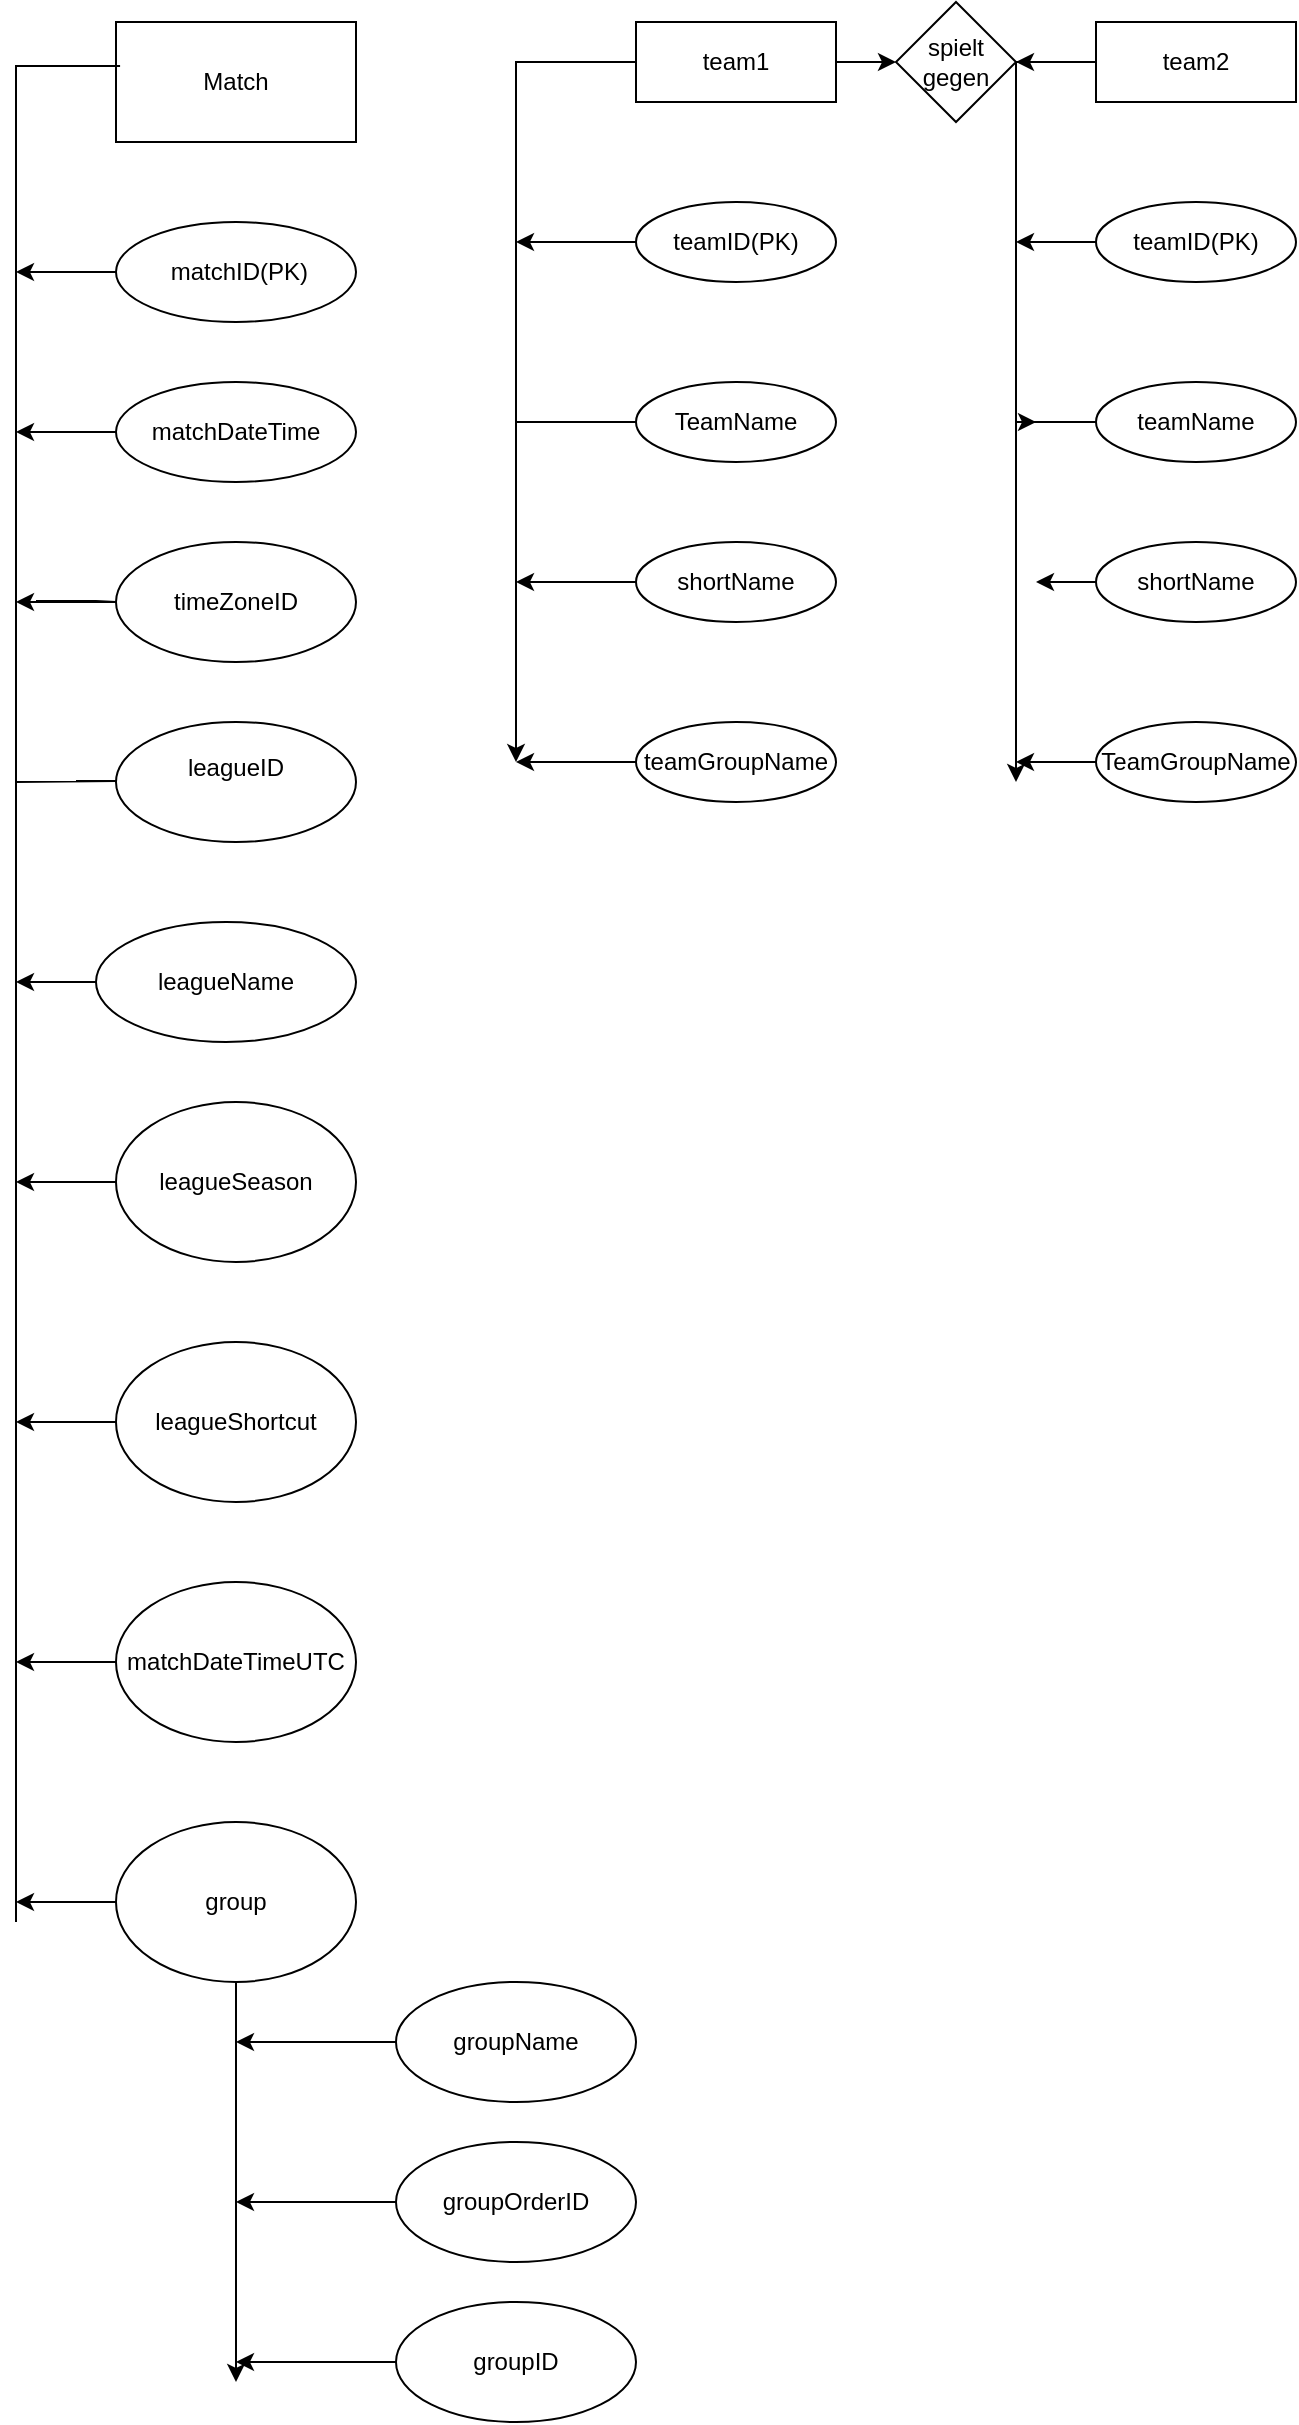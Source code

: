 <mxfile version="26.0.4">
  <diagram name="Seite-1" id="-m-Xg4FfJf2FhzzhSDQt">
    <mxGraphModel dx="706" dy="783" grid="1" gridSize="10" guides="1" tooltips="1" connect="1" arrows="1" fold="1" page="1" pageScale="1" pageWidth="1169" pageHeight="1654" math="0" shadow="0">
      <root>
        <mxCell id="0" />
        <mxCell id="1" parent="0" />
        <mxCell id="6eMA68Wl9B5Ku-vzQHL6-1" value="Match" style="rounded=0;whiteSpace=wrap;html=1;" vertex="1" parent="1">
          <mxGeometry x="80" y="100" width="120" height="60" as="geometry" />
        </mxCell>
        <mxCell id="6eMA68Wl9B5Ku-vzQHL6-21" style="edgeStyle=orthogonalEdgeStyle;rounded=0;orthogonalLoop=1;jettySize=auto;html=1;exitX=0;exitY=0.5;exitDx=0;exitDy=0;" edge="1" parent="1" source="6eMA68Wl9B5Ku-vzQHL6-2">
          <mxGeometry relative="1" as="geometry">
            <mxPoint x="30" y="225" as="targetPoint" />
          </mxGeometry>
        </mxCell>
        <mxCell id="6eMA68Wl9B5Ku-vzQHL6-2" value="&amp;nbsp;matchID(PK)" style="ellipse;whiteSpace=wrap;html=1;" vertex="1" parent="1">
          <mxGeometry x="80" y="200" width="120" height="50" as="geometry" />
        </mxCell>
        <mxCell id="6eMA68Wl9B5Ku-vzQHL6-20" style="edgeStyle=orthogonalEdgeStyle;rounded=0;orthogonalLoop=1;jettySize=auto;html=1;exitX=0;exitY=0.5;exitDx=0;exitDy=0;" edge="1" parent="1" source="6eMA68Wl9B5Ku-vzQHL6-3">
          <mxGeometry relative="1" as="geometry">
            <mxPoint x="30" y="305" as="targetPoint" />
          </mxGeometry>
        </mxCell>
        <mxCell id="6eMA68Wl9B5Ku-vzQHL6-3" value="matchDateTime" style="ellipse;whiteSpace=wrap;html=1;" vertex="1" parent="1">
          <mxGeometry x="80" y="280" width="120" height="50" as="geometry" />
        </mxCell>
        <mxCell id="6eMA68Wl9B5Ku-vzQHL6-22" style="edgeStyle=orthogonalEdgeStyle;rounded=0;orthogonalLoop=1;jettySize=auto;html=1;exitX=0;exitY=0.5;exitDx=0;exitDy=0;" edge="1" parent="1" source="6eMA68Wl9B5Ku-vzQHL6-4">
          <mxGeometry relative="1" as="geometry">
            <mxPoint x="30" y="390" as="targetPoint" />
          </mxGeometry>
        </mxCell>
        <mxCell id="6eMA68Wl9B5Ku-vzQHL6-4" value="timeZoneID" style="ellipse;whiteSpace=wrap;html=1;" vertex="1" parent="1">
          <mxGeometry x="80" y="360" width="120" height="60" as="geometry" />
        </mxCell>
        <mxCell id="6eMA68Wl9B5Ku-vzQHL6-5" value="leagueID&lt;div&gt;&lt;br&gt;&lt;/div&gt;" style="ellipse;whiteSpace=wrap;html=1;" vertex="1" parent="1">
          <mxGeometry x="80" y="450" width="120" height="60" as="geometry" />
        </mxCell>
        <mxCell id="6eMA68Wl9B5Ku-vzQHL6-23" style="edgeStyle=orthogonalEdgeStyle;rounded=0;orthogonalLoop=1;jettySize=auto;html=1;" edge="1" parent="1" source="6eMA68Wl9B5Ku-vzQHL6-6">
          <mxGeometry relative="1" as="geometry">
            <mxPoint x="30" y="580" as="targetPoint" />
          </mxGeometry>
        </mxCell>
        <mxCell id="6eMA68Wl9B5Ku-vzQHL6-6" value="leagueName" style="ellipse;whiteSpace=wrap;html=1;" vertex="1" parent="1">
          <mxGeometry x="70" y="550" width="130" height="60" as="geometry" />
        </mxCell>
        <mxCell id="6eMA68Wl9B5Ku-vzQHL6-24" style="edgeStyle=orthogonalEdgeStyle;rounded=0;orthogonalLoop=1;jettySize=auto;html=1;" edge="1" parent="1" source="6eMA68Wl9B5Ku-vzQHL6-8">
          <mxGeometry relative="1" as="geometry">
            <mxPoint x="30" y="680" as="targetPoint" />
          </mxGeometry>
        </mxCell>
        <mxCell id="6eMA68Wl9B5Ku-vzQHL6-8" value="leagueSeason" style="ellipse;whiteSpace=wrap;html=1;" vertex="1" parent="1">
          <mxGeometry x="80" y="640" width="120" height="80" as="geometry" />
        </mxCell>
        <mxCell id="6eMA68Wl9B5Ku-vzQHL6-25" style="edgeStyle=orthogonalEdgeStyle;rounded=0;orthogonalLoop=1;jettySize=auto;html=1;" edge="1" parent="1" source="6eMA68Wl9B5Ku-vzQHL6-9">
          <mxGeometry relative="1" as="geometry">
            <mxPoint x="30" y="800" as="targetPoint" />
          </mxGeometry>
        </mxCell>
        <mxCell id="6eMA68Wl9B5Ku-vzQHL6-9" value="leagueShortcut" style="ellipse;whiteSpace=wrap;html=1;" vertex="1" parent="1">
          <mxGeometry x="80" y="760" width="120" height="80" as="geometry" />
        </mxCell>
        <mxCell id="6eMA68Wl9B5Ku-vzQHL6-11" value="" style="endArrow=none;html=1;rounded=0;entryX=0.017;entryY=0.367;entryDx=0;entryDy=0;entryPerimeter=0;" edge="1" parent="1" target="6eMA68Wl9B5Ku-vzQHL6-1">
          <mxGeometry width="50" height="50" relative="1" as="geometry">
            <mxPoint x="30" y="1050" as="sourcePoint" />
            <mxPoint x="80" y="130" as="targetPoint" />
            <Array as="points">
              <mxPoint x="30" y="122" />
            </Array>
          </mxGeometry>
        </mxCell>
        <mxCell id="6eMA68Wl9B5Ku-vzQHL6-26" style="edgeStyle=orthogonalEdgeStyle;rounded=0;orthogonalLoop=1;jettySize=auto;html=1;" edge="1" parent="1" source="6eMA68Wl9B5Ku-vzQHL6-12">
          <mxGeometry relative="1" as="geometry">
            <mxPoint x="30" y="920" as="targetPoint" />
          </mxGeometry>
        </mxCell>
        <mxCell id="6eMA68Wl9B5Ku-vzQHL6-12" value="matchDateTimeUTC" style="ellipse;whiteSpace=wrap;html=1;" vertex="1" parent="1">
          <mxGeometry x="80" y="880" width="120" height="80" as="geometry" />
        </mxCell>
        <mxCell id="6eMA68Wl9B5Ku-vzQHL6-27" style="edgeStyle=orthogonalEdgeStyle;rounded=0;orthogonalLoop=1;jettySize=auto;html=1;" edge="1" parent="1" source="6eMA68Wl9B5Ku-vzQHL6-13">
          <mxGeometry relative="1" as="geometry">
            <mxPoint x="30" y="1040" as="targetPoint" />
          </mxGeometry>
        </mxCell>
        <mxCell id="6eMA68Wl9B5Ku-vzQHL6-28" style="edgeStyle=orthogonalEdgeStyle;rounded=0;orthogonalLoop=1;jettySize=auto;html=1;" edge="1" parent="1" source="6eMA68Wl9B5Ku-vzQHL6-13">
          <mxGeometry relative="1" as="geometry">
            <mxPoint x="140" y="1280" as="targetPoint" />
          </mxGeometry>
        </mxCell>
        <mxCell id="6eMA68Wl9B5Ku-vzQHL6-13" value="group" style="ellipse;whiteSpace=wrap;html=1;" vertex="1" parent="1">
          <mxGeometry x="80" y="1000" width="120" height="80" as="geometry" />
        </mxCell>
        <mxCell id="6eMA68Wl9B5Ku-vzQHL6-29" style="edgeStyle=orthogonalEdgeStyle;rounded=0;orthogonalLoop=1;jettySize=auto;html=1;" edge="1" parent="1" source="6eMA68Wl9B5Ku-vzQHL6-14">
          <mxGeometry relative="1" as="geometry">
            <mxPoint x="140" y="1110" as="targetPoint" />
          </mxGeometry>
        </mxCell>
        <mxCell id="6eMA68Wl9B5Ku-vzQHL6-14" value="groupName" style="ellipse;whiteSpace=wrap;html=1;" vertex="1" parent="1">
          <mxGeometry x="220" y="1080" width="120" height="60" as="geometry" />
        </mxCell>
        <mxCell id="6eMA68Wl9B5Ku-vzQHL6-30" style="edgeStyle=orthogonalEdgeStyle;rounded=0;orthogonalLoop=1;jettySize=auto;html=1;" edge="1" parent="1" source="6eMA68Wl9B5Ku-vzQHL6-15">
          <mxGeometry relative="1" as="geometry">
            <mxPoint x="140" y="1190" as="targetPoint" />
          </mxGeometry>
        </mxCell>
        <mxCell id="6eMA68Wl9B5Ku-vzQHL6-15" value="groupOrderID" style="ellipse;whiteSpace=wrap;html=1;" vertex="1" parent="1">
          <mxGeometry x="220" y="1160" width="120" height="60" as="geometry" />
        </mxCell>
        <mxCell id="6eMA68Wl9B5Ku-vzQHL6-31" style="edgeStyle=orthogonalEdgeStyle;rounded=0;orthogonalLoop=1;jettySize=auto;html=1;" edge="1" parent="1" source="6eMA68Wl9B5Ku-vzQHL6-16">
          <mxGeometry relative="1" as="geometry">
            <mxPoint x="140" y="1270" as="targetPoint" />
          </mxGeometry>
        </mxCell>
        <mxCell id="6eMA68Wl9B5Ku-vzQHL6-16" value="groupID" style="ellipse;whiteSpace=wrap;html=1;" vertex="1" parent="1">
          <mxGeometry x="220" y="1240" width="120" height="60" as="geometry" />
        </mxCell>
        <mxCell id="6eMA68Wl9B5Ku-vzQHL6-17" value="" style="endArrow=none;html=1;rounded=0;" edge="1" parent="1">
          <mxGeometry width="50" height="50" relative="1" as="geometry">
            <mxPoint x="60" y="479.5" as="sourcePoint" />
            <mxPoint x="30" y="480" as="targetPoint" />
            <Array as="points">
              <mxPoint x="80" y="479.5" />
            </Array>
          </mxGeometry>
        </mxCell>
        <mxCell id="6eMA68Wl9B5Ku-vzQHL6-18" value="" style="endArrow=none;html=1;rounded=0;" edge="1" parent="1">
          <mxGeometry width="50" height="50" relative="1" as="geometry">
            <mxPoint x="40" y="389.5" as="sourcePoint" />
            <mxPoint x="80" y="390" as="targetPoint" />
            <Array as="points">
              <mxPoint x="70" y="389.5" />
            </Array>
          </mxGeometry>
        </mxCell>
        <mxCell id="6eMA68Wl9B5Ku-vzQHL6-64" style="edgeStyle=orthogonalEdgeStyle;rounded=0;orthogonalLoop=1;jettySize=auto;html=1;exitX=1;exitY=0.5;exitDx=0;exitDy=0;entryX=0;entryY=0.5;entryDx=0;entryDy=0;" edge="1" parent="1" source="6eMA68Wl9B5Ku-vzQHL6-32" target="6eMA68Wl9B5Ku-vzQHL6-63">
          <mxGeometry relative="1" as="geometry" />
        </mxCell>
        <mxCell id="6eMA68Wl9B5Ku-vzQHL6-32" value="team1" style="whiteSpace=wrap;html=1;align=center;" vertex="1" parent="1">
          <mxGeometry x="340" y="100" width="100" height="40" as="geometry" />
        </mxCell>
        <mxCell id="6eMA68Wl9B5Ku-vzQHL6-44" style="edgeStyle=orthogonalEdgeStyle;rounded=0;orthogonalLoop=1;jettySize=auto;html=1;" edge="1" parent="1" source="6eMA68Wl9B5Ku-vzQHL6-33">
          <mxGeometry relative="1" as="geometry">
            <mxPoint x="280" y="210" as="targetPoint" />
          </mxGeometry>
        </mxCell>
        <mxCell id="6eMA68Wl9B5Ku-vzQHL6-33" value="teamID(PK)" style="ellipse;whiteSpace=wrap;html=1;align=center;" vertex="1" parent="1">
          <mxGeometry x="340" y="190" width="100" height="40" as="geometry" />
        </mxCell>
        <mxCell id="6eMA68Wl9B5Ku-vzQHL6-34" value="TeamName" style="ellipse;whiteSpace=wrap;html=1;align=center;" vertex="1" parent="1">
          <mxGeometry x="340" y="280" width="100" height="40" as="geometry" />
        </mxCell>
        <mxCell id="6eMA68Wl9B5Ku-vzQHL6-46" style="edgeStyle=orthogonalEdgeStyle;rounded=0;orthogonalLoop=1;jettySize=auto;html=1;" edge="1" parent="1" source="6eMA68Wl9B5Ku-vzQHL6-35">
          <mxGeometry relative="1" as="geometry">
            <mxPoint x="280" y="380" as="targetPoint" />
          </mxGeometry>
        </mxCell>
        <mxCell id="6eMA68Wl9B5Ku-vzQHL6-35" value="shortName" style="ellipse;whiteSpace=wrap;html=1;align=center;" vertex="1" parent="1">
          <mxGeometry x="340" y="360" width="100" height="40" as="geometry" />
        </mxCell>
        <mxCell id="6eMA68Wl9B5Ku-vzQHL6-47" style="edgeStyle=orthogonalEdgeStyle;rounded=0;orthogonalLoop=1;jettySize=auto;html=1;" edge="1" parent="1" source="6eMA68Wl9B5Ku-vzQHL6-37">
          <mxGeometry relative="1" as="geometry">
            <mxPoint x="280" y="470" as="targetPoint" />
          </mxGeometry>
        </mxCell>
        <mxCell id="6eMA68Wl9B5Ku-vzQHL6-37" value="teamGroupName" style="ellipse;whiteSpace=wrap;html=1;align=center;" vertex="1" parent="1">
          <mxGeometry x="340" y="450" width="100" height="40" as="geometry" />
        </mxCell>
        <mxCell id="6eMA68Wl9B5Ku-vzQHL6-40" value="" style="endArrow=classic;html=1;rounded=0;exitX=0;exitY=0.5;exitDx=0;exitDy=0;" edge="1" parent="1" source="6eMA68Wl9B5Ku-vzQHL6-32">
          <mxGeometry width="50" height="50" relative="1" as="geometry">
            <mxPoint x="230" y="470" as="sourcePoint" />
            <mxPoint x="280" y="470" as="targetPoint" />
            <Array as="points">
              <mxPoint x="280" y="120" />
              <mxPoint x="280" y="290" />
              <mxPoint x="280" y="470" />
            </Array>
          </mxGeometry>
        </mxCell>
        <mxCell id="6eMA68Wl9B5Ku-vzQHL6-65" style="edgeStyle=orthogonalEdgeStyle;rounded=0;orthogonalLoop=1;jettySize=auto;html=1;exitX=0;exitY=0.5;exitDx=0;exitDy=0;" edge="1" parent="1" source="6eMA68Wl9B5Ku-vzQHL6-48">
          <mxGeometry relative="1" as="geometry">
            <mxPoint x="530" y="120" as="targetPoint" />
          </mxGeometry>
        </mxCell>
        <mxCell id="6eMA68Wl9B5Ku-vzQHL6-48" value="team2" style="whiteSpace=wrap;html=1;align=center;" vertex="1" parent="1">
          <mxGeometry x="570" y="100" width="100" height="40" as="geometry" />
        </mxCell>
        <mxCell id="6eMA68Wl9B5Ku-vzQHL6-49" value="" style="endArrow=classic;html=1;rounded=0;exitX=0;exitY=0.5;exitDx=0;exitDy=0;" edge="1" parent="1" source="6eMA68Wl9B5Ku-vzQHL6-48">
          <mxGeometry width="50" height="50" relative="1" as="geometry">
            <mxPoint x="350" y="360" as="sourcePoint" />
            <mxPoint x="530" y="480" as="targetPoint" />
            <Array as="points">
              <mxPoint x="530" y="120" />
            </Array>
          </mxGeometry>
        </mxCell>
        <mxCell id="6eMA68Wl9B5Ku-vzQHL6-57" style="edgeStyle=orthogonalEdgeStyle;rounded=0;orthogonalLoop=1;jettySize=auto;html=1;" edge="1" parent="1" source="6eMA68Wl9B5Ku-vzQHL6-50">
          <mxGeometry relative="1" as="geometry">
            <mxPoint x="530" y="210" as="targetPoint" />
          </mxGeometry>
        </mxCell>
        <mxCell id="6eMA68Wl9B5Ku-vzQHL6-50" value="teamID(PK)" style="ellipse;whiteSpace=wrap;html=1;align=center;" vertex="1" parent="1">
          <mxGeometry x="570" y="190" width="100" height="40" as="geometry" />
        </mxCell>
        <mxCell id="6eMA68Wl9B5Ku-vzQHL6-56" style="edgeStyle=orthogonalEdgeStyle;rounded=0;orthogonalLoop=1;jettySize=auto;html=1;" edge="1" parent="1" source="6eMA68Wl9B5Ku-vzQHL6-51">
          <mxGeometry relative="1" as="geometry">
            <mxPoint x="540" y="300" as="targetPoint" />
            <Array as="points">
              <mxPoint x="530" y="300" />
              <mxPoint x="530" y="300" />
            </Array>
          </mxGeometry>
        </mxCell>
        <mxCell id="6eMA68Wl9B5Ku-vzQHL6-51" value="teamName" style="ellipse;whiteSpace=wrap;html=1;align=center;" vertex="1" parent="1">
          <mxGeometry x="570" y="280" width="100" height="40" as="geometry" />
        </mxCell>
        <mxCell id="6eMA68Wl9B5Ku-vzQHL6-55" style="edgeStyle=orthogonalEdgeStyle;rounded=0;orthogonalLoop=1;jettySize=auto;html=1;" edge="1" parent="1" source="6eMA68Wl9B5Ku-vzQHL6-52">
          <mxGeometry relative="1" as="geometry">
            <mxPoint x="540" y="380" as="targetPoint" />
          </mxGeometry>
        </mxCell>
        <mxCell id="6eMA68Wl9B5Ku-vzQHL6-52" value="shortName" style="ellipse;whiteSpace=wrap;html=1;align=center;" vertex="1" parent="1">
          <mxGeometry x="570" y="360" width="100" height="40" as="geometry" />
        </mxCell>
        <mxCell id="6eMA68Wl9B5Ku-vzQHL6-54" style="edgeStyle=orthogonalEdgeStyle;rounded=0;orthogonalLoop=1;jettySize=auto;html=1;" edge="1" parent="1" source="6eMA68Wl9B5Ku-vzQHL6-53">
          <mxGeometry relative="1" as="geometry">
            <mxPoint x="530" y="470" as="targetPoint" />
          </mxGeometry>
        </mxCell>
        <mxCell id="6eMA68Wl9B5Ku-vzQHL6-53" value="TeamGroupName" style="ellipse;whiteSpace=wrap;html=1;align=center;" vertex="1" parent="1">
          <mxGeometry x="570" y="450" width="100" height="40" as="geometry" />
        </mxCell>
        <mxCell id="6eMA68Wl9B5Ku-vzQHL6-61" value="" style="endArrow=none;html=1;rounded=0;entryX=0;entryY=0.5;entryDx=0;entryDy=0;" edge="1" parent="1" target="6eMA68Wl9B5Ku-vzQHL6-34">
          <mxGeometry width="50" height="50" relative="1" as="geometry">
            <mxPoint x="280" y="300" as="sourcePoint" />
            <mxPoint x="400" y="310" as="targetPoint" />
          </mxGeometry>
        </mxCell>
        <mxCell id="6eMA68Wl9B5Ku-vzQHL6-63" value="spielt&lt;div&gt;gegen&lt;/div&gt;" style="shape=rhombus;perimeter=rhombusPerimeter;whiteSpace=wrap;html=1;align=center;" vertex="1" parent="1">
          <mxGeometry x="470" y="90" width="60" height="60" as="geometry" />
        </mxCell>
      </root>
    </mxGraphModel>
  </diagram>
</mxfile>
